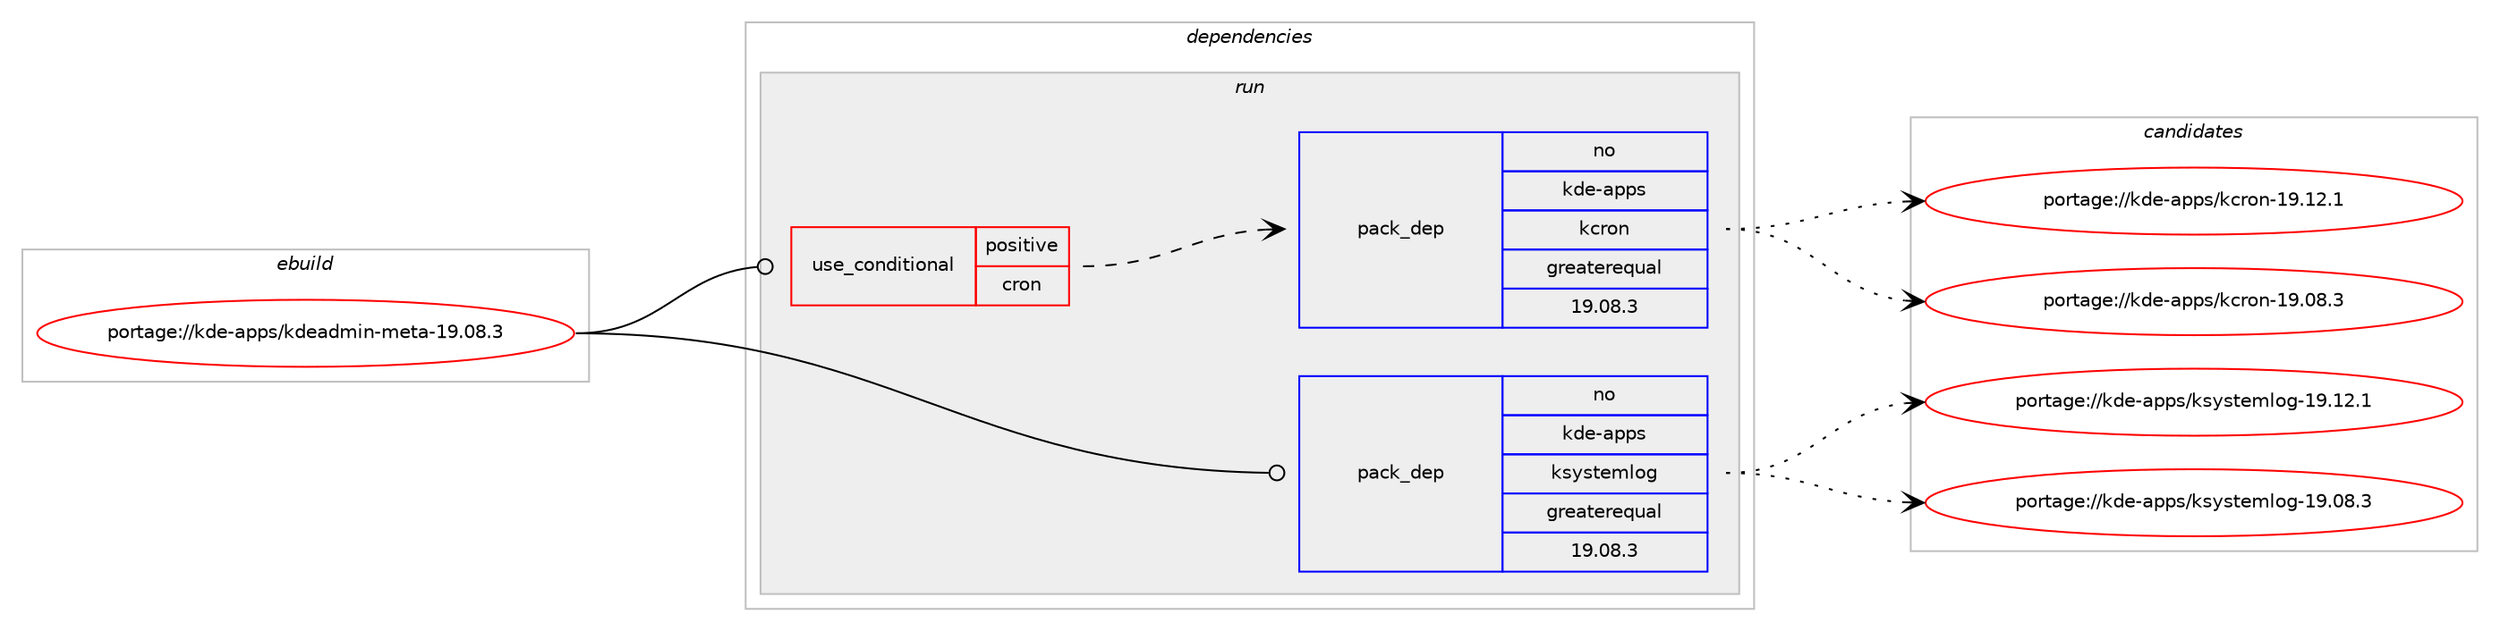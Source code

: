digraph prolog {

# *************
# Graph options
# *************

newrank=true;
concentrate=true;
compound=true;
graph [rankdir=LR,fontname=Helvetica,fontsize=10,ranksep=1.5];#, ranksep=2.5, nodesep=0.2];
edge  [arrowhead=vee];
node  [fontname=Helvetica,fontsize=10];

# **********
# The ebuild
# **********

subgraph cluster_leftcol {
color=gray;
label=<<i>ebuild</i>>;
id [label="portage://kde-apps/kdeadmin-meta-19.08.3", color=red, width=4, href="../kde-apps/kdeadmin-meta-19.08.3.svg"];
}

# ****************
# The dependencies
# ****************

subgraph cluster_midcol {
color=gray;
label=<<i>dependencies</i>>;
subgraph cluster_compile {
fillcolor="#eeeeee";
style=filled;
label=<<i>compile</i>>;
}
subgraph cluster_compileandrun {
fillcolor="#eeeeee";
style=filled;
label=<<i>compile and run</i>>;
}
subgraph cluster_run {
fillcolor="#eeeeee";
style=filled;
label=<<i>run</i>>;
subgraph cond56774 {
dependency265003 [label=<<TABLE BORDER="0" CELLBORDER="1" CELLSPACING="0" CELLPADDING="4"><TR><TD ROWSPAN="3" CELLPADDING="10">use_conditional</TD></TR><TR><TD>positive</TD></TR><TR><TD>cron</TD></TR></TABLE>>, shape=none, color=red];
subgraph pack204098 {
dependency265004 [label=<<TABLE BORDER="0" CELLBORDER="1" CELLSPACING="0" CELLPADDING="4" WIDTH="220"><TR><TD ROWSPAN="6" CELLPADDING="30">pack_dep</TD></TR><TR><TD WIDTH="110">no</TD></TR><TR><TD>kde-apps</TD></TR><TR><TD>kcron</TD></TR><TR><TD>greaterequal</TD></TR><TR><TD>19.08.3</TD></TR></TABLE>>, shape=none, color=blue];
}
dependency265003:e -> dependency265004:w [weight=20,style="dashed",arrowhead="vee"];
}
id:e -> dependency265003:w [weight=20,style="solid",arrowhead="odot"];
subgraph pack204099 {
dependency265005 [label=<<TABLE BORDER="0" CELLBORDER="1" CELLSPACING="0" CELLPADDING="4" WIDTH="220"><TR><TD ROWSPAN="6" CELLPADDING="30">pack_dep</TD></TR><TR><TD WIDTH="110">no</TD></TR><TR><TD>kde-apps</TD></TR><TR><TD>ksystemlog</TD></TR><TR><TD>greaterequal</TD></TR><TR><TD>19.08.3</TD></TR></TABLE>>, shape=none, color=blue];
}
id:e -> dependency265005:w [weight=20,style="solid",arrowhead="odot"];
}
}

# **************
# The candidates
# **************

subgraph cluster_choices {
rank=same;
color=gray;
label=<<i>candidates</i>>;

subgraph choice204098 {
color=black;
nodesep=1;
choice107100101459711211211547107991141111104549574649504649 [label="portage://kde-apps/kcron-19.12.1", color=red, width=4,href="../kde-apps/kcron-19.12.1.svg"];
choice107100101459711211211547107991141111104549574648564651 [label="portage://kde-apps/kcron-19.08.3", color=red, width=4,href="../kde-apps/kcron-19.08.3.svg"];
dependency265004:e -> choice107100101459711211211547107991141111104549574649504649:w [style=dotted,weight="100"];
dependency265004:e -> choice107100101459711211211547107991141111104549574648564651:w [style=dotted,weight="100"];
}
subgraph choice204099 {
color=black;
nodesep=1;
choice1071001014597112112115471071151211151161011091081111034549574649504649 [label="portage://kde-apps/ksystemlog-19.12.1", color=red, width=4,href="../kde-apps/ksystemlog-19.12.1.svg"];
choice1071001014597112112115471071151211151161011091081111034549574648564651 [label="portage://kde-apps/ksystemlog-19.08.3", color=red, width=4,href="../kde-apps/ksystemlog-19.08.3.svg"];
dependency265005:e -> choice1071001014597112112115471071151211151161011091081111034549574649504649:w [style=dotted,weight="100"];
dependency265005:e -> choice1071001014597112112115471071151211151161011091081111034549574648564651:w [style=dotted,weight="100"];
}
}

}
